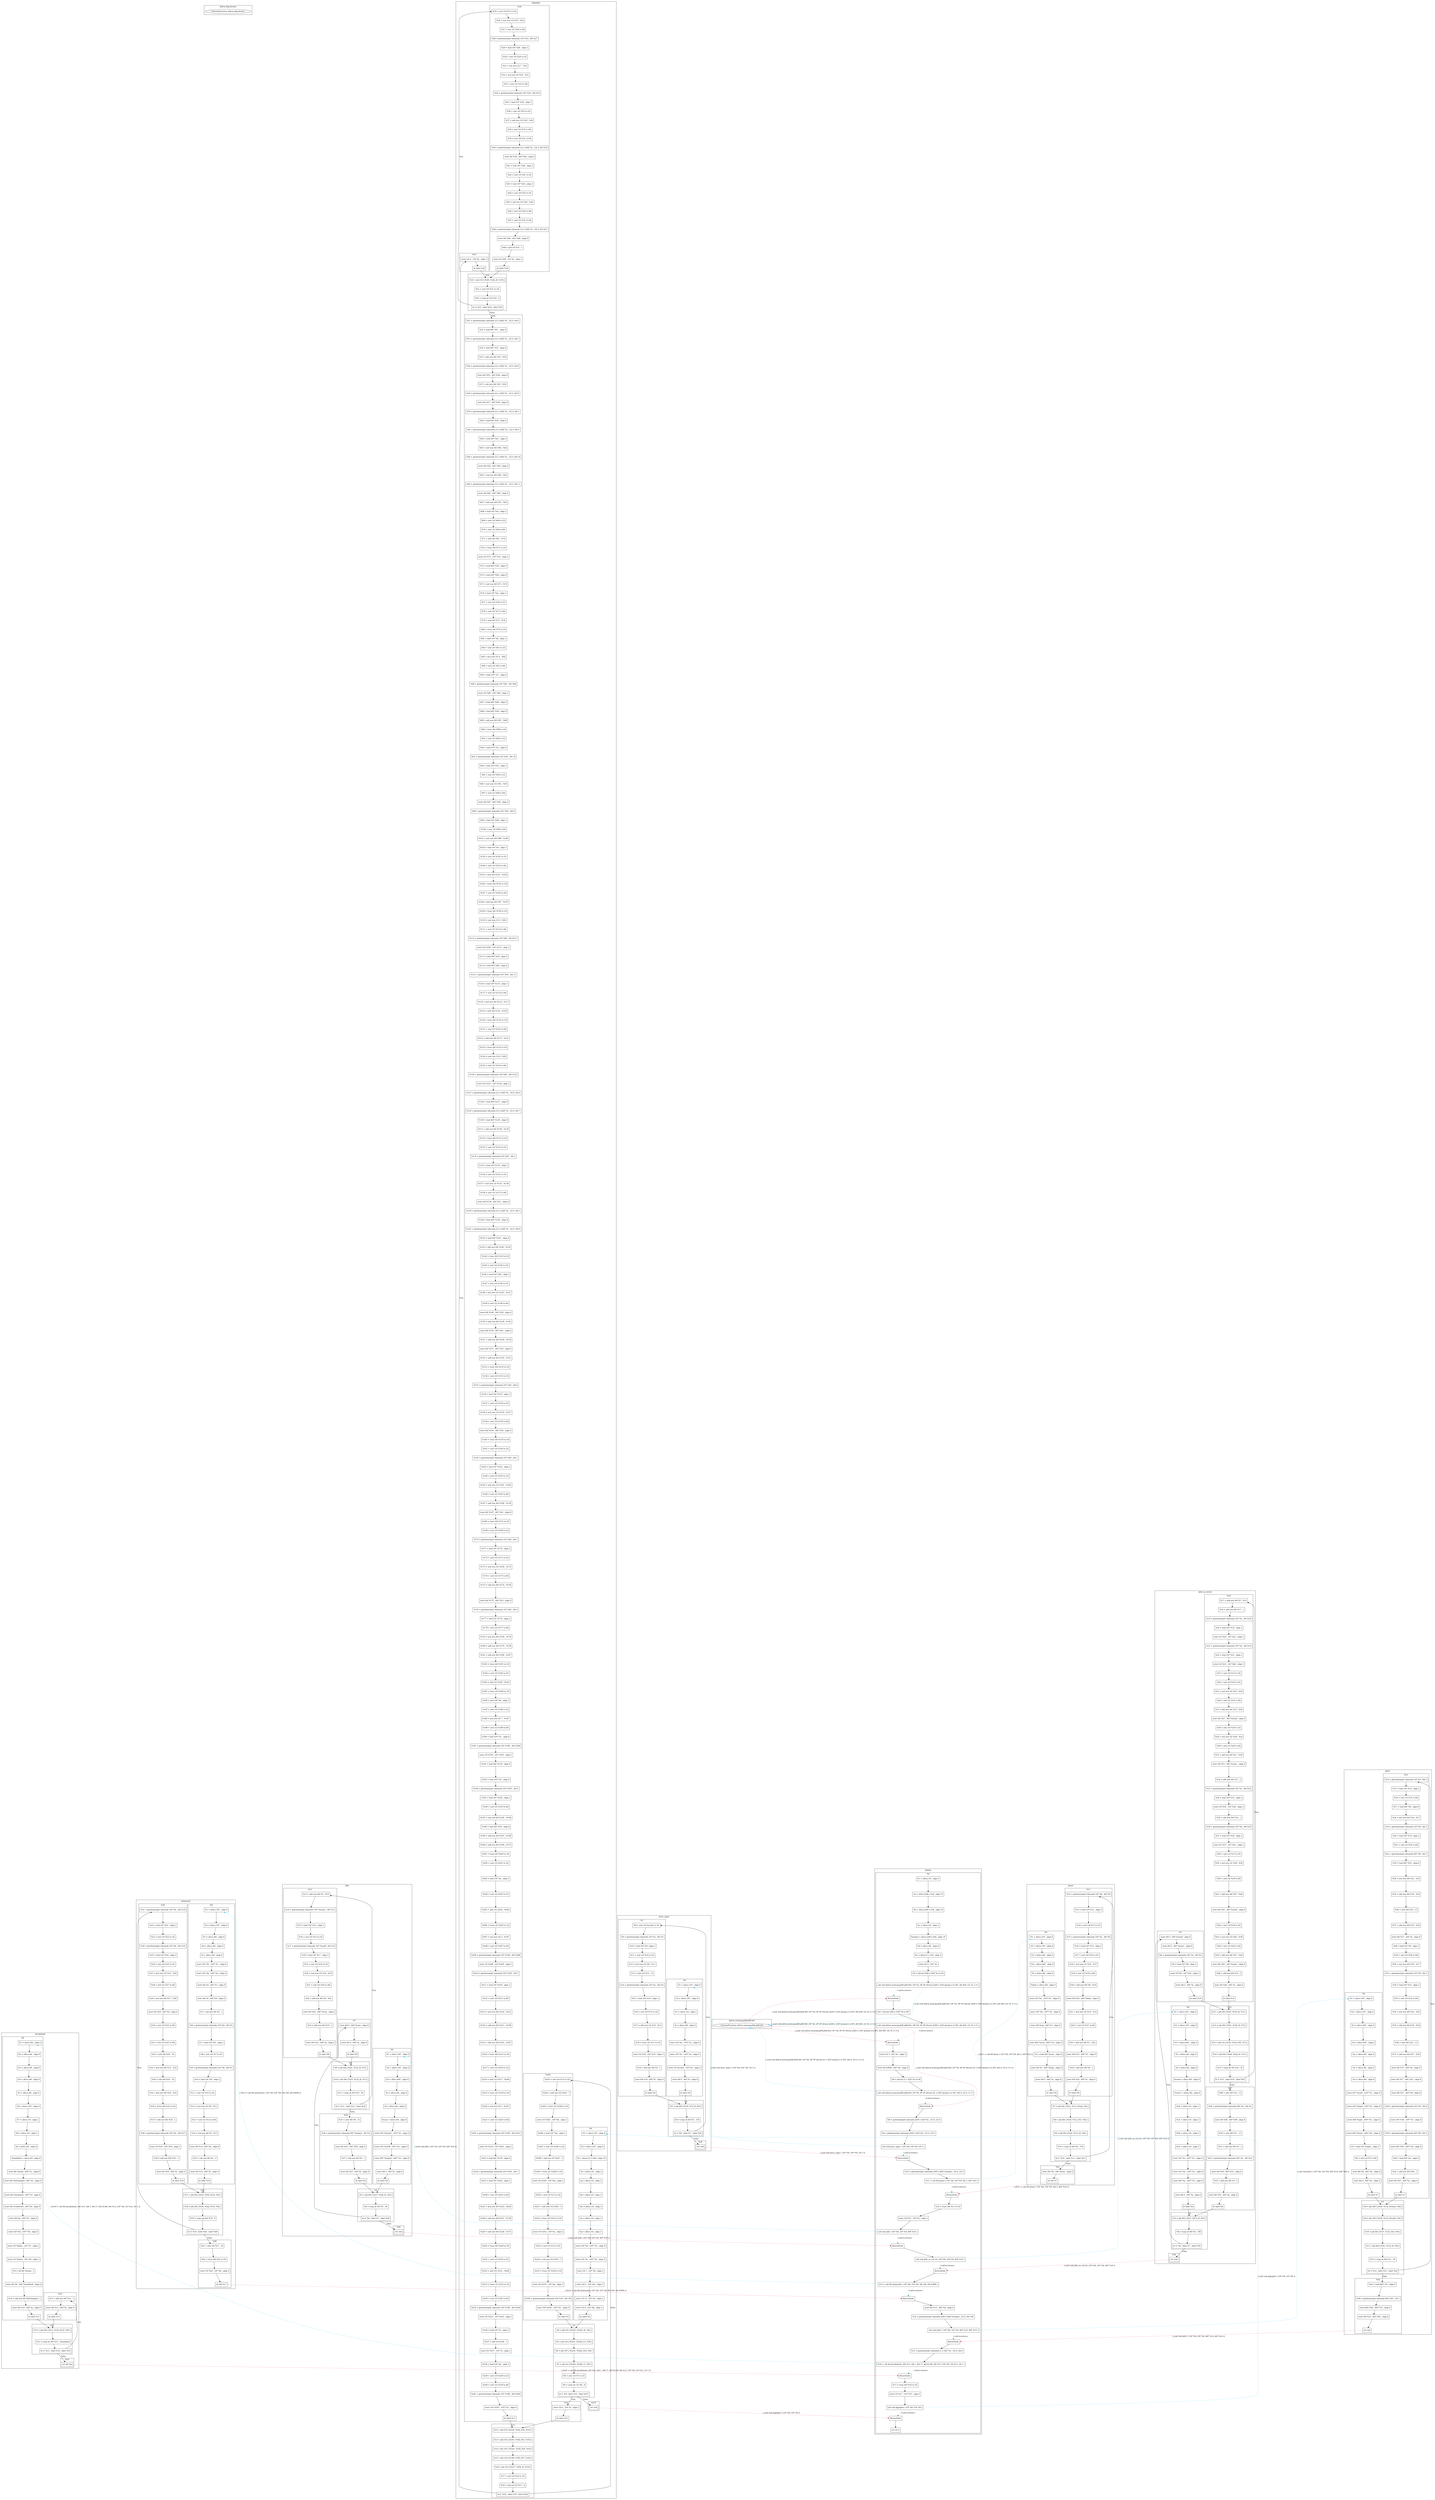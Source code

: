 digraph {
    subgraph cluster_830 {
        graph [label="@llvm.dbg.declare"];
        830 [label="ExternalFunction: @llvm.dbg.declare"];
    }
    subgraph cluster_831 {
        graph [label="@llvm.memcpy.p0i8.p0i8.i64"];
        831 [label="ExternalFunction: @llvm.memcpy.p0i8.p0i8.i64"];
    }
    subgraph cluster_23 {
        graph [label="@vec_mpy1"];
        subgraph cluster_27 {
            graph [label="%0"];
            29 [label="%1 = alloca i16* , align 8"
               ,shape=box];
            30 [label="%2 = alloca i16* , align 8"
               ,shape=box];
            31 [label="%3 = alloca i16 , align 2"
               ,shape=box];
            32 [label="%i = alloca i64 , align 8"
               ,shape=box];
            33 [label="store i16* %y , i16** %1 , align 8"
               ,shape=box];
            34 [label="store i16* %x , i16** %2 , align 8"
               ,shape=box];
            35 [label="store i16 %scaler , i16* %3 , align 2"
               ,shape=box];
            37 [label="store i64 0 , i64* %i , align 8"
               ,shape=box];
            38 [label="br label %4"
               ,shape=box];
        }
        subgraph cluster_39 {
            graph [label="%4"];
            40 [label="%5 = phi i64 [ [%19, %7], [0, %0] ]"
               ,shape=box];
            41 [label="%6 = icmp slt i64 %5 , 150"
               ,shape=box];
            43 [label="br i1 %6 , label %7 , label %20"
               ,shape=box];
        }
        subgraph cluster_44 {
            graph [label="%7"];
            45 [label="%8 = sext i16 %scaler to i32"
               ,shape=box];
            46 [label="%9 = getelementptr inbounds i16* %x , i64 %5"
               ,shape=box];
            47 [label="%10 = load i16* %9 , align 2"
               ,shape=box];
            48 [label="%11 = sext i16 %10 to i32"
               ,shape=box];
            49 [label="%12 = mul nsw i32 %8 , %11"
               ,shape=box];
            51 [label="%13 = ashr i32 %12 , 15"
               ,shape=box];
            52 [label="%14 = getelementptr inbounds i16* %y , i64 %5"
               ,shape=box];
            53 [label="%15 = load i16* %14 , align 2"
               ,shape=box];
            54 [label="%16 = sext i16 %15 to i32"
               ,shape=box];
            55 [label="%17 = add nsw i32 %16 , %13"
               ,shape=box];
            56 [label="%18 = trunc i32 %17 to i16"
               ,shape=box];
            57 [label="store i16 %18 , i16* %14 , align 2"
               ,shape=box];
            59 [label="%19 = add nsw i64 %5 , 1"
               ,shape=box];
            60 [label="store i64 %19 , i64* %i , align 8"
               ,shape=box];
            61 [label="br label %4"
               ,shape=box];
        }
        subgraph cluster_62 {
            graph [label="%20"];
            63 [label="ret void",shape=box];
        }
    }
    subgraph cluster_64 {
        graph [label="@mac"];
        subgraph cluster_69 {
            graph [label="%0"];
            70 [label="%1 = alloca i16* , align 8"
               ,shape=box];
            71 [label="%2 = alloca i16* , align 8"
               ,shape=box];
            72 [label="%3 = alloca i64 , align 8"
               ,shape=box];
            73 [label="%4 = alloca i64* , align 8"
               ,shape=box];
            74 [label="%i = alloca i64 , align 8"
               ,shape=box];
            75 [label="%dotp = alloca i64 , align 8"
               ,shape=box];
            76 [label="store i16* %a , i16** %1 , align 8"
               ,shape=box];
            77 [label="store i16* %b , i16** %2 , align 8"
               ,shape=box];
            78 [label="store i64 %sqr , i64* %3 , align 8"
               ,shape=box];
            79 [label="store i64* %sum , i64** %4 , align 8"
               ,shape=box];
            80 [label="%5 = load i64* %sum , align 8"
               ,shape=box];
            81 [label="store i64 %5 , i64* %dotp , align 8"
               ,shape=box];
            82 [label="store i64 0 , i64* %i , align 8"
               ,shape=box];
            83 [label="br label %6"
               ,shape=box];
        }
        subgraph cluster_84 {
            graph [label="%6"];
            85 [label="%7 = phi i64 [ [%23, %11], [%sqr, %0] ]"
               ,shape=box];
            86 [label="%8 = phi i64 [ [%20, %11], [%5, %0] ]"
               ,shape=box];
            87 [label="%9 = phi i64 [ [%24, %11], [0, %0] ]"
               ,shape=box];
            88 [label="%10 = icmp slt i64 %9 , 150"
               ,shape=box];
            89 [label="br i1 %10 , label %11 , label %25"
               ,shape=box];
        }
        subgraph cluster_90 {
            graph [label="%11"];
            91 [label="%12 = getelementptr inbounds i16* %b , i64 %9"
               ,shape=box];
            92 [label="%13 = load i16* %12 , align 2"
               ,shape=box];
            93 [label="%14 = sext i16 %13 to i32"
               ,shape=box];
            94 [label="%15 = getelementptr inbounds i16* %a , i64 %9"
               ,shape=box];
            95 [label="%16 = load i16* %15 , align 2"
               ,shape=box];
            96 [label="%17 = sext i16 %16 to i32"
               ,shape=box];
            97 [label="%18 = mul nsw i32 %14 , %17"
               ,shape=box];
            98 [label="%19 = sext i32 %18 to i64"
               ,shape=box];
            99 [label="%20 = add nsw i64 %8 , %19"
               ,shape=box];
            100 [label="store i64 %20 , i64* %dotp , align 8"
                ,shape=box];
            101 [label="%21 = mul nsw i32 %14 , %14"
                ,shape=box];
            102 [label="%22 = sext i32 %21 to i64"
                ,shape=box];
            103 [label="%23 = add nsw i64 %7 , %22"
                ,shape=box];
            104 [label="store i64 %23 , i64* %3 , align 8"
                ,shape=box];
            105 [label="%24 = add nsw i64 %9 , 1"
                ,shape=box];
            106 [label="store i64 %24 , i64* %i , align 8"
                ,shape=box];
            107 [label="br label %6"
                ,shape=box];
        }
        subgraph cluster_108 {
            graph [label="%25"];
            109 [label="store i64 %8 , i64* %sum , align 8"
                ,shape=box];
            110 [label="ret i64 %7"
                ,shape=box];
        }
    }
    subgraph cluster_111 {
        graph [label="@fir"];
        subgraph cluster_115 {
            graph [label="%0"];
            116 [label="%1 = alloca i16* , align 8"
                ,shape=box];
            117 [label="%2 = alloca i16* , align 8"
                ,shape=box];
            118 [label="%3 = alloca i64* , align 8"
                ,shape=box];
            119 [label="%i = alloca i64 , align 8"
                ,shape=box];
            120 [label="%j = alloca i64 , align 8"
                ,shape=box];
            121 [label="%sum = alloca i64 , align 8"
                ,shape=box];
            122 [label="store i16* %array1 , i16** %1 , align 8"
                ,shape=box];
            123 [label="store i16* %coeff , i16** %2 , align 8"
                ,shape=box];
            124 [label="store i64* %output , i64** %3 , align 8"
                ,shape=box];
            125 [label="store i64 0 , i64* %i , align 8"
                ,shape=box];
            126 [label="br label %4"
                ,shape=box];
        }
        subgraph cluster_127 {
            graph [label="%4"];
            128 [label="%5 = phi i64 [ [%27, %24], [0, %0] ]"
                ,shape=box];
            129 [label="%6 = icmp slt i64 %5 , 50"
                ,shape=box];
            131 [label="br i1 %6 , label %7 , label %28"
                ,shape=box];
        }
        subgraph cluster_132 {
            graph [label="%7"];
            133 [label="store i64 0 , i64* %sum , align 8"
                ,shape=box];
            134 [label="store i64 0 , i64* %j , align 8"
                ,shape=box];
            135 [label="br label %8"
                ,shape=box];
        }
        subgraph cluster_136 {
            graph [label="%8"];
            137 [label="%9 = phi i64 [ [%22, %12], [0, %7] ]"
                ,shape=box];
            138 [label="%10 = phi i64 [ [%23, %12], [0, %7] ]"
                ,shape=box];
            139 [label="%11 = icmp slt i64 %10 , 50"
                ,shape=box];
            140 [label="br i1 %11 , label %12 , label %24"
                ,shape=box];
        }
        subgraph cluster_141 {
            graph [label="%12"];
            142 [label="%13 = add nsw i64 %5 , %10"
                ,shape=box];
            143 [label="%14 = getelementptr inbounds i16* %array1 , i64 %13"
                ,shape=box];
            144 [label="%15 = load i16* %14 , align 2"
                ,shape=box];
            145 [label="%16 = sext i16 %15 to i32"
                ,shape=box];
            146 [label="%17 = getelementptr inbounds i16* %coeff , i64 %10"
                ,shape=box];
            147 [label="%18 = load i16* %17 , align 2"
                ,shape=box];
            148 [label="%19 = sext i16 %18 to i32"
                ,shape=box];
            149 [label="%20 = mul nsw i32 %16 , %19"
                ,shape=box];
            150 [label="%21 = sext i32 %20 to i64"
                ,shape=box];
            151 [label="%22 = add nsw i64 %9 , %21"
                ,shape=box];
            152 [label="store i64 %22 , i64* %sum , align 8"
                ,shape=box];
            153 [label="%23 = add nsw i64 %10 , 1"
                ,shape=box];
            154 [label="store i64 %23 , i64* %j , align 8"
                ,shape=box];
            155 [label="br label %8"
                ,shape=box];
        }
        subgraph cluster_156 {
            graph [label="%24"];
            158 [label="%25 = ashr i64 %9 , 15"
                ,shape=box];
            159 [label="%26 = getelementptr inbounds i64* %output , i64 %5"
                ,shape=box];
            160 [label="store i64 %25 , i64* %26 , align 8"
                ,shape=box];
            161 [label="%27 = add nsw i64 %5 , 1"
                ,shape=box];
            162 [label="store i64 %27 , i64* %i , align 8"
                ,shape=box];
            163 [label="br label %4"
                ,shape=box];
        }
        subgraph cluster_164 {
            graph [label="%28"];
            165 [label="ret void"
                ,shape=box];
        }
    }
    subgraph cluster_166 {
        graph [label="@fir_no_red_ld"];
        subgraph cluster_170 {
            graph [label="%0"];
            171 [label="%1 = alloca i16* , align 8"
                ,shape=box];
            172 [label="%2 = alloca i16* , align 8"
                ,shape=box];
            173 [label="%3 = alloca i64* , align 8"
                ,shape=box];
            174 [label="%i = alloca i64 , align 8"
                ,shape=box];
            175 [label="%j = alloca i64 , align 8"
                ,shape=box];
            176 [label="%sum0 = alloca i64 , align 8"
                ,shape=box];
            177 [label="%sum1 = alloca i64 , align 8"
                ,shape=box];
            178 [label="%x0 = alloca i16 , align 2"
                ,shape=box];
            179 [label="%x1 = alloca i16 , align 2"
                ,shape=box];
            180 [label="%h0 = alloca i16 , align 2"
                ,shape=box];
            181 [label="%h1 = alloca i16 , align 2"
                ,shape=box];
            182 [label="store i16* %x , i16** %1 , align 8"
                ,shape=box];
            183 [label="store i16* %h , i16** %2 , align 8"
                ,shape=box];
            184 [label="store i64* %y , i64** %3 , align 8"
                ,shape=box];
            185 [label="store i64 0 , i64* %j , align 8"
                ,shape=box];
            186 [label="br label %4"
                ,shape=box];
        }
        subgraph cluster_187 {
            graph [label="%4"];
            188 [label="%5 = phi i64 [ [%53, %47], [0, %0] ]"
                ,shape=box];
            189 [label="%6 = icmp slt i64 %5 , 100"
                ,shape=box];
            191 [label="br i1 %6 , label %7 , label %54"
                ,shape=box];
        }
        subgraph cluster_192 {
            graph [label="%7"];
            193 [label="store i64 0 , i64* %sum0 , align 8"
                ,shape=box];
            194 [label="store i64 0 , i64* %sum1 , align 8"
                ,shape=box];
            195 [label="%8 = getelementptr inbounds i16* %x , i64 %5"
                ,shape=box];
            196 [label="%9 = load i16* %8 , align 2"
                ,shape=box];
            197 [label="store i16 %9 , i16* %x0 , align 2"
                ,shape=box];
            198 [label="store i64 0 , i64* %i , align 8"
                ,shape=box];
            199 [label="br label %10"
                ,shape=box];
        }
        subgraph cluster_200 {
            graph [label="%10"];
            201 [label="%11 = phi i64 [ [%45, %16], [0, %7] ]"
                ,shape=box];
            202 [label="%12 = phi i64 [ [%41, %16], [0, %7] ]"
                ,shape=box];
            203 [label="%13 = phi i16 [ [%34, %16], [%9, %7] ]"
                ,shape=box];
            204 [label="%14 = phi i64 [ [%46, %16], [0, %7] ]"
                ,shape=box];
            205 [label="%15 = icmp slt i64 %14 , 32"
                ,shape=box];
            207 [label="br i1 %15 , label %16 , label %47"
                ,shape=box];
        }
        subgraph cluster_208 {
            graph [label="%16"];
            209 [label="%17 = add nsw i64 %5 , %14"
                ,shape=box];
            210 [label="%18 = add nsw i64 %17 , 1"
                ,shape=box];
            211 [label="%19 = getelementptr inbounds i16* %x , i64 %18"
                ,shape=box];
            212 [label="%20 = load i16* %19 , align 2"
                ,shape=box];
            213 [label="store i16 %20 , i16* %x1 , align 2"
                ,shape=box];
            214 [label="%21 = getelementptr inbounds i16* %h , i64 %14"
                ,shape=box];
            215 [label="%22 = load i16* %21 , align 2"
                ,shape=box];
            216 [label="store i16 %22 , i16* %h0 , align 2"
                ,shape=box];
            217 [label="%23 = sext i16 %13 to i32"
                ,shape=box];
            218 [label="%24 = sext i16 %22 to i32"
                ,shape=box];
            219 [label="%25 = mul nsw i32 %23 , %24"
                ,shape=box];
            220 [label="%26 = sext i32 %25 to i64"
                ,shape=box];
            221 [label="%27 = add nsw i64 %12 , %26"
                ,shape=box];
            222 [label="store i64 %27 , i64* %sum0 , align 8"
                ,shape=box];
            223 [label="%28 = sext i16 %20 to i32"
                ,shape=box];
            224 [label="%29 = mul nsw i32 %28 , %24"
                ,shape=box];
            225 [label="%30 = sext i32 %29 to i64"
                ,shape=box];
            226 [label="%31 = add nsw i64 %11 , %30"
                ,shape=box];
            227 [label="store i64 %31 , i64* %sum1 , align 8"
                ,shape=box];
            229 [label="%32 = add nsw i64 %17 , 2"
                ,shape=box];
            230 [label="%33 = getelementptr inbounds i16* %x , i64 %32"
                ,shape=box];
            231 [label="%34 = load i16* %33 , align 2"
                ,shape=box];
            232 [label="store i16 %34 , i16* %x0 , align 2"
                ,shape=box];
            233 [label="%35 = add nsw i64 %14 , 1"
                ,shape=box];
            234 [label="%36 = getelementptr inbounds i16* %h , i64 %35"
                ,shape=box];
            235 [label="%37 = load i16* %36 , align 2"
                ,shape=box];
            236 [label="store i16 %37 , i16* %h1 , align 2"
                ,shape=box];
            237 [label="%38 = sext i16 %37 to i32"
                ,shape=box];
            238 [label="%39 = mul nsw i32 %28 , %38"
                ,shape=box];
            239 [label="%40 = sext i32 %39 to i64"
                ,shape=box];
            240 [label="%41 = add nsw i64 %27 , %40"
                ,shape=box];
            241 [label="store i64 %41 , i64* %sum0 , align 8"
                ,shape=box];
            242 [label="%42 = sext i16 %34 to i32"
                ,shape=box];
            243 [label="%43 = mul nsw i32 %42 , %38"
                ,shape=box];
            244 [label="%44 = sext i32 %43 to i64"
                ,shape=box];
            245 [label="%45 = add nsw i64 %31 , %44"
                ,shape=box];
            246 [label="store i64 %45 , i64* %sum1 , align 8"
                ,shape=box];
            247 [label="%46 = add nsw i64 %14 , 2"
                ,shape=box];
            248 [label="store i64 %46 , i64* %i , align 8"
                ,shape=box];
            249 [label="br label %10"
                ,shape=box];
        }
        subgraph cluster_250 {
            graph [label="%47"];
            251 [label="%48 = ashr i64 %12 , 15"
                ,shape=box];
            252 [label="%49 = getelementptr inbounds i64* %y , i64 %5"
                ,shape=box];
            253 [label="store i64 %48 , i64* %49 , align 8"
                ,shape=box];
            254 [label="%50 = ashr i64 %11 , 15"
                ,shape=box];
            255 [label="%51 = add nsw i64 %5 , 1"
                ,shape=box];
            256 [label="%52 = getelementptr inbounds i64* %y , i64 %51"
                ,shape=box];
            257 [label="store i64 %50 , i64* %52 , align 8"
                ,shape=box];
            258 [label="%53 = add nsw i64 %5 , 2"
                ,shape=box];
            259 [label="store i64 %53 , i64* %j , align 8"
                ,shape=box];
            260 [label="br label %4"
                ,shape=box];
        }
        subgraph cluster_261 {
            graph [label="%54"];
            262 [label="ret void"
                ,shape=box];
        }
    }
    subgraph cluster_263 {
        graph [label="@latsynth"];
        subgraph cluster_268 {
            graph [label="%0"];
            269 [label="%1 = alloca i16* , align 8"
                ,shape=box];
            270 [label="%2 = alloca i16* , align 8"
                ,shape=box];
            271 [label="%3 = alloca i64 , align 8"
                ,shape=box];
            272 [label="%4 = alloca i64 , align 8"
                ,shape=box];
            273 [label="%i = alloca i64 , align 8"
                ,shape=box];
            274 [label="store i16* %b , i16** %1 , align 8"
                ,shape=box];
            275 [label="store i16* %k , i16** %2 , align 8"
                ,shape=box];
            276 [label="store i64 %n , i64* %3 , align 8"
                ,shape=box];
            277 [label="store i64 %f , i64* %4 , align 8"
                ,shape=box];
            278 [label="%5 = sub nsw i64 %n , 1"
                ,shape=box];
            279 [label="%6 = getelementptr inbounds i16* %b , i64 %5"
                ,shape=box];
            280 [label="%7 = load i16* %6 , align 2"
                ,shape=box];
            281 [label="%8 = sext i16 %7 to i32"
                ,shape=box];
            282 [label="%9 = getelementptr inbounds i16* %k , i64 %5"
                ,shape=box];
            283 [label="%10 = load i16* %9 , align 2"
                ,shape=box];
            284 [label="%11 = sext i16 %10 to i32"
                ,shape=box];
            285 [label="%12 = mul nsw i32 %8 , %11"
                ,shape=box];
            286 [label="%13 = sext i32 %12 to i64"
                ,shape=box];
            287 [label="%14 = sub nsw i64 %f , %13"
                ,shape=box];
            288 [label="store i64 %14 , i64* %4 , align 8"
                ,shape=box];
            289 [label="%15 = sub nsw i64 %n , 2"
                ,shape=box];
            290 [label="store i64 %15 , i64* %i , align 8"
                ,shape=box];
            291 [label="br label %16"
                ,shape=box];
        }
        subgraph cluster_292 {
            graph [label="%16"];
            293 [label="%17 = phi i64 [ [%29, %20], [%14, %0] ]"
                ,shape=box];
            294 [label="%18 = phi i64 [ [%39, %20], [%15, %0] ]"
                ,shape=box];
            295 [label="%19 = icmp sge i64 %18 , 0"
                ,shape=box];
            296 [label="br i1 %19 , label %20 , label %40"
                ,shape=box];
        }
        subgraph cluster_297 {
            graph [label="%20"];
            298 [label="%21 = getelementptr inbounds i16* %b , i64 %18"
                ,shape=box];
            299 [label="%22 = load i16* %21 , align 2"
                ,shape=box];
            300 [label="%23 = sext i16 %22 to i32"
                ,shape=box];
            301 [label="%24 = getelementptr inbounds i16* %k , i64 %18"
                ,shape=box];
            302 [label="%25 = load i16* %24 , align 2"
                ,shape=box];
            303 [label="%26 = sext i16 %25 to i32"
                ,shape=box];
            304 [label="%27 = mul nsw i32 %23 , %26"
                ,shape=box];
            305 [label="%28 = sext i32 %27 to i64"
                ,shape=box];
            306 [label="%29 = sub nsw i64 %17 , %28"
                ,shape=box];
            307 [label="store i64 %29 , i64* %4 , align 8"
                ,shape=box];
            308 [label="%30 = sext i16 %22 to i64"
                ,shape=box];
            309 [label="%31 = sext i16 %25 to i64"
                ,shape=box];
            311 [label="%32 = ashr i64 %29 , 16"
                ,shape=box];
            312 [label="%33 = mul nsw i64 %31 , %32"
                ,shape=box];
            313 [label="%34 = ashr i64 %33 , 16"
                ,shape=box];
            314 [label="%35 = add nsw i64 %30 , %34"
                ,shape=box];
            315 [label="%36 = trunc i64 %35 to i16"
                ,shape=box];
            316 [label="%37 = add nsw i64 %18 , 1"
                ,shape=box];
            317 [label="%38 = getelementptr inbounds i16* %b , i64 %37"
                ,shape=box];
            318 [label="store i16 %36 , i16* %38 , align 2"
                ,shape=box];
            320 [label="%39 = add nsw i64 %18 , -1"
                ,shape=box];
            321 [label="store i64 %39 , i64* %i , align 8"
                ,shape=box];
            322 [label="br label %16"
                ,shape=box];
        }
        subgraph cluster_323 {
            graph [label="%40"];
            324 [label="%41 = ashr i64 %17 , 16"
                ,shape=box];
            325 [label="%42 = trunc i64 %41 to i16"
                ,shape=box];
            326 [label="store i16 %42 , i16* %b , align 2"
                ,shape=box];
            327 [label="ret i64 %17"
                ,shape=box];
        }
    }
    subgraph cluster_328 {
        graph [label="@iir1"];
        subgraph cluster_333 {
            graph [label="%0"];
            334 [label="%1 = alloca i16* , align 8"
                ,shape=box];
            335 [label="%2 = alloca i16* , align 8"
                ,shape=box];
            336 [label="%3 = alloca i64* , align 8"
                ,shape=box];
            337 [label="%4 = alloca i64* , align 8"
                ,shape=box];
            338 [label="%x = alloca i64 , align 8"
                ,shape=box];
            339 [label="%t = alloca i64 , align 8"
                ,shape=box];
            340 [label="%n = alloca i64 , align 8"
                ,shape=box];
            341 [label="store i16* %coefs , i16** %1 , align 8"
                ,shape=box];
            342 [label="store i16* %input , i16** %2 , align 8"
                ,shape=box];
            343 [label="store i64* %optr , i64** %3 , align 8"
                ,shape=box];
            344 [label="store i64* %state , i64** %4 , align 8"
                ,shape=box];
            345 [label="%5 = load i16* %input , align 2"
                ,shape=box];
            346 [label="%6 = sext i16 %5 to i64"
                ,shape=box];
            347 [label="store i64 %6 , i64* %x , align 8"
                ,shape=box];
            348 [label="store i64 0 , i64* %n , align 8"
                ,shape=box];
            349 [label="br label %7"
                ,shape=box];
        }
        subgraph cluster_350 {
            graph [label="%7"];
            351 [label="%8 = phi i64* [ [%39, %13], [%state, %0] ]"
                ,shape=box];
            352 [label="%9 = phi i16* [ [%38, %13], [%coefs, %0] ]"
                ,shape=box];
            353 [label="%10 = phi i64 [ [%37, %13], [%6, %0] ]"
                ,shape=box];
            354 [label="%11 = phi i64 [ [%41, %13], [0, %0] ]"
                ,shape=box];
            355 [label="%12 = icmp slt i64 %11 , 50"
                ,shape=box];
            356 [label="br i1 %12 , label %13 , label %42"
                ,shape=box];
        }
        subgraph cluster_357 {
            graph [label="%13"];
            358 [label="%14 = getelementptr inbounds i16* %9 , i64 2"
                ,shape=box];
            359 [label="%15 = load i16* %14 , align 2"
                ,shape=box];
            360 [label="%16 = sext i16 %15 to i64"
                ,shape=box];
            361 [label="%17 = load i64* %8 , align 8"
                ,shape=box];
            362 [label="%18 = mul nsw i64 %16 , %17"
                ,shape=box];
            363 [label="%19 = getelementptr inbounds i16* %9 , i64 3"
                ,shape=box];
            365 [label="%20 = load i16* %19 , align 2"
                ,shape=box];
            366 [label="%21 = sext i16 %20 to i64"
                ,shape=box];
            367 [label="%22 = getelementptr inbounds i64* %8 , i64 1"
                ,shape=box];
            368 [label="%23 = load i64* %22 , align 8"
                ,shape=box];
            369 [label="%24 = mul nsw i64 %21 , %23"
                ,shape=box];
            370 [label="%25 = add nsw i64 %18 , %24"
                ,shape=box];
            371 [label="%26 = ashr i64 %25 , 15"
                ,shape=box];
            372 [label="%27 = add nsw i64 %10 , %26"
                ,shape=box];
            373 [label="store i64 %27 , i64* %t , align 8"
                ,shape=box];
            374 [label="%28 = load i16* %9 , align 2"
                ,shape=box];
            375 [label="%29 = sext i16 %28 to i64"
                ,shape=box];
            376 [label="%30 = mul nsw i64 %29 , %17"
                ,shape=box];
            377 [label="%31 = getelementptr inbounds i16* %9 , i64 1"
                ,shape=box];
            378 [label="%32 = load i16* %31 , align 2"
                ,shape=box];
            379 [label="%33 = sext i16 %32 to i64"
                ,shape=box];
            380 [label="%34 = mul nsw i64 %33 , %23"
                ,shape=box];
            381 [label="%35 = add nsw i64 %30 , %34"
                ,shape=box];
            382 [label="%36 = ashr i64 %35 , 15"
                ,shape=box];
            383 [label="%37 = add nsw i64 %27 , %36"
                ,shape=box];
            384 [label="store i64 %37 , i64* %x , align 8"
                ,shape=box];
            385 [label="store i64 %17 , i64* %22 , align 8"
                ,shape=box];
            386 [label="store i64 %27 , i64* %8 , align 8"
                ,shape=box];
            387 [label="%38 = getelementptr inbounds i16* %9 , i64 4"
                ,shape=box];
            389 [label="store i16* %38 , i16** %1 , align 8"
                ,shape=box];
            390 [label="%39 = getelementptr inbounds i64* %8 , i64 2"
                ,shape=box];
            391 [label="store i64* %39 , i64** %4 , align 8"
                ,shape=box];
            392 [label="%40 = load i64* %n , align 8"
                ,shape=box];
            393 [label="%41 = add nsw i64 %40 , 1"
                ,shape=box];
            394 [label="store i64 %41 , i64* %n , align 8"
                ,shape=box];
            395 [label="br label %7"
                ,shape=box];
        }
        subgraph cluster_396 {
            graph [label="%42"];
            397 [label="%43 = load i64** %3 , align 8"
                ,shape=box];
            398 [label="%44 = getelementptr inbounds i64* %43 , i32 1"
                ,shape=box];
            399 [label="store i64* %44 , i64** %3 , align 8"
                ,shape=box];
            400 [label="store i64 %10 , i64* %43 , align 8"
                ,shape=box];
            401 [label="ret void"
                ,shape=box];
        }
    }
    subgraph cluster_402 {
        graph [label="@codebook"];
        subgraph cluster_411 {
            graph [label="%0"];
            412 [label="%1 = alloca i64 , align 8"
                ,shape=box];
            413 [label="%2 = alloca i64 , align 8"
                ,shape=box];
            414 [label="%3 = alloca i64 , align 8"
                ,shape=box];
            415 [label="%4 = alloca i64 , align 8"
                ,shape=box];
            416 [label="%5 = alloca i64 , align 8"
                ,shape=box];
            417 [label="%6 = alloca i16* , align 8"
                ,shape=box];
            418 [label="%7 = alloca i16 , align 2"
                ,shape=box];
            419 [label="%8 = alloca i16 , align 2"
                ,shape=box];
            420 [label="%j = alloca i64 , align 8"
                ,shape=box];
            421 [label="%tmpMask = alloca i64 , align 8"
                ,shape=box];
            422 [label="store i64 %mask , i64* %1 , align 8"
                ,shape=box];
            423 [label="store i64 %bitchanged , i64* %2 , align 8"
                ,shape=box];
            424 [label="store i64 %numbasis , i64* %3 , align 8"
                ,shape=box];
            425 [label="store i64 %codeword , i64* %4 , align 8"
                ,shape=box];
            426 [label="store i64 %g , i64* %5 , align 8"
                ,shape=box];
            427 [label="store i16* %d , i16** %6 , align 8"
                ,shape=box];
            428 [label="store i16 %ddim , i16* %7 , align 2"
                ,shape=box];
            429 [label="store i16 %theta , i16* %8 , align 2"
                ,shape=box];
            430 [label="%9 = shl i64 %mask , 1"
                ,shape=box];
            431 [label="store i64 %9 , i64* %tmpMask , align 8"
                ,shape=box];
            432 [label="%10 = add nsw i64 %bitchanged , 1"
                ,shape=box];
            433 [label="store i64 %10 , i64* %j , align 8"
                ,shape=box];
            434 [label="br label %11"
                ,shape=box];
        }
        subgraph cluster_435 {
            graph [label="%11"];
            436 [label="%12 = phi i64 [ [%15, %14], [%10, %0] ]"
                ,shape=box];
            437 [label="%13 = icmp sle i64 %12 , %numbasis"
                ,shape=box];
            438 [label="br i1 %13 , label %14 , label %16"
                ,shape=box];
        }
        subgraph cluster_439 {
            graph [label="%14"];
            440 [label="%15 = add nsw i64 %12 , 1"
                ,shape=box];
            441 [label="store i64 %15 , i64* %j , align 8"
                ,shape=box];
            442 [label="br label %11"
                ,shape=box];
        }
        subgraph cluster_443 {
            graph [label="%16"];
            444 [label="ret i64 %g"
                ,shape=box];
        }
    }
    subgraph cluster_445 {
        graph [label="@jpegdct"];
        subgraph cluster_448 {
            graph [label="%0"];
            449 [label="%1 = alloca i16* , align 8"
                ,shape=box];
            450 [label="%2 = alloca i16* , align 8"
                ,shape=box];
            451 [label="%t = alloca [12 x i64] , align 16"
                ,shape=box];
            452 [label="%i = alloca i16 , align 2"
                ,shape=box];
            453 [label="%j = alloca i16 , align 2"
                ,shape=box];
            454 [label="%k = alloca i16 , align 2"
                ,shape=box];
            455 [label="%m = alloca i16 , align 2"
                ,shape=box];
            456 [label="%n = alloca i16 , align 2"
                ,shape=box];
            457 [label="%p = alloca i16 , align 2"
                ,shape=box];
            458 [label="store i16* %d , i16** %1 , align 8"
                ,shape=box];
            459 [label="store i16* %r , i16** %2 , align 8"
                ,shape=box];
            461 [label="store i16 1 , i16* %k , align 2"
                ,shape=box];
            462 [label="store i16 0 , i16* %m , align 2"
                ,shape=box];
            464 [label="store i16 13 , i16* %n , align 2"
                ,shape=box];
            466 [label="store i16 8 , i16* %p , align 2"
                ,shape=box];
            467 [label="br label %3"
                ,shape=box];
        }
        subgraph cluster_468 {
            graph [label="%3"];
            469 [label="%4 = phi i16 [ [%255, %242], [8, %0] ]"
                ,shape=box];
            470 [label="%5 = phi i16 [ [%252, %242], [13, %0] ]"
                ,shape=box];
            471 [label="%6 = phi i16* [ [%256, %242], [%d, %0] ]"
                ,shape=box];
            472 [label="%7 = phi i16 [ [%245, %242], [1, %0] ]"
                ,shape=box];
            473 [label="%8 = sext i16 %7 to i32"
                ,shape=box];
            474 [label="%9 = icmp sle i32 %8 , 8"
                ,shape=box];
            476 [label="br i1 %9 , label %10 , label %257"
                ,shape=box];
        }
        subgraph cluster_477 {
            graph [label="%10"];
            478 [label="store i16 0 , i16* %i , align 2"
                ,shape=box];
            479 [label="br label %11"
                ,shape=box];
        }
        subgraph cluster_480 {
            graph [label="%11"];
            481 [label="%12 = phi i16 [ [%238, %50], [%4, %10] ]"
                ,shape=box];
            482 [label="%13 = phi i16 [ [%203, %50], [%5, %10] ]"
                ,shape=box];
            483 [label="%14 = phi i16* [ [%241, %50], [%6, %10] ]"
                ,shape=box];
            484 [label="%15 = phi i16 [ [%186, %50], [%7, %10] ]"
                ,shape=box];
            485 [label="%16 = phi i16 [ [%237, %50], [0, %10] ]"
                ,shape=box];
            486 [label="%17 = sext i16 %16 to i32"
                ,shape=box];
            487 [label="%18 = icmp slt i32 %17 , 8"
                ,shape=box];
            488 [label="br i1 %18 , label %19 , label %242"
                ,shape=box];
        }
        subgraph cluster_489 {
            graph [label="%19"];
            490 [label="store i16 0 , i16* %j , align 2"
                ,shape=box];
            491 [label="br label %20"
                ,shape=box];
        }
        subgraph cluster_492 {
            graph [label="%20"];
            493 [label="%21 = phi i16 [ [%49, %24], [0, %19] ]"
                ,shape=box];
            494 [label="%22 = sext i16 %21 to i32"
                ,shape=box];
            495 [label="%23 = icmp slt i32 %22 , 4"
                ,shape=box];
            497 [label="br i1 %23 , label %24 , label %50"
                ,shape=box];
        }
        subgraph cluster_498 {
            graph [label="%24"];
            499 [label="%25 = sext i16 %15 to i32"
                ,shape=box];
            500 [label="%26 = mul nsw i32 %25 , %22"
                ,shape=box];
            501 [label="%27 = sext i32 %26 to i64"
                ,shape=box];
            502 [label="%28 = getelementptr inbounds i16* %14 , i64 %27"
                ,shape=box];
            503 [label="%29 = load i16* %28 , align 2"
                ,shape=box];
            504 [label="%30 = sext i16 %29 to i32"
                ,shape=box];
            506 [label="%31 = sub nsw i32 7 , %22"
                ,shape=box];
            507 [label="%32 = mul nsw i32 %25 , %31"
                ,shape=box];
            508 [label="%33 = sext i32 %32 to i64"
                ,shape=box];
            509 [label="%34 = getelementptr inbounds i16* %14 , i64 %33"
                ,shape=box];
            510 [label="%35 = load i16* %34 , align 2"
                ,shape=box];
            511 [label="%36 = sext i16 %35 to i32"
                ,shape=box];
            512 [label="%37 = add nsw i32 %30 , %36"
                ,shape=box];
            513 [label="%38 = sext i32 %37 to i64"
                ,shape=box];
            514 [label="%39 = sext i16 %21 to i64"
                ,shape=box];
            515 [label="%40 = getelementptr inbounds [12 x i64]* %t , i32 0, i64 %39"
                ,shape=box];
            517 [label="store i64 %38 , i64* %40 , align 8"
                ,shape=box];
            518 [label="%41 = load i16* %28 , align 2"
                ,shape=box];
            519 [label="%42 = sext i16 %41 to i32"
                ,shape=box];
            520 [label="%43 = load i16* %34 , align 2"
                ,shape=box];
            521 [label="%44 = sext i16 %43 to i32"
                ,shape=box];
            522 [label="%45 = sub nsw i32 %42 , %44"
                ,shape=box];
            523 [label="%46 = sext i32 %45 to i64"
                ,shape=box];
            524 [label="%47 = sext i32 %31 to i64"
                ,shape=box];
            525 [label="%48 = getelementptr inbounds [12 x i64]* %t , i32 0, i64 %47"
                ,shape=box];
            526 [label="store i64 %46 , i64* %48 , align 8"
                ,shape=box];
            527 [label="%49 = add i16 %21 , 1"
                ,shape=box];
            528 [label="store i16 %49 , i16* %j , align 2"
                ,shape=box];
            529 [label="br label %20"
                ,shape=box];
        }
        subgraph cluster_530 {
            graph [label="%50"];
            531 [label="%51 = getelementptr inbounds [12 x i64]* %t , i32 0, i64 0"
                ,shape=box];
            532 [label="%52 = load i64* %51 , align 8"
                ,shape=box];
            533 [label="%53 = getelementptr inbounds [12 x i64]* %t , i32 0, i64 3"
                ,shape=box];
            534 [label="%54 = load i64* %53 , align 8"
                ,shape=box];
            535 [label="%55 = add nsw i64 %52 , %54"
                ,shape=box];
            536 [label="%56 = getelementptr inbounds [12 x i64]* %t , i32 0, i64 8"
                ,shape=box];
            538 [label="store i64 %55 , i64* %56 , align 8"
                ,shape=box];
            539 [label="%57 = sub nsw i64 %52 , %54"
                ,shape=box];
            540 [label="%58 = getelementptr inbounds [12 x i64]* %t , i32 0, i64 9"
                ,shape=box];
            542 [label="store i64 %57 , i64* %58 , align 8"
                ,shape=box];
            543 [label="%59 = getelementptr inbounds [12 x i64]* %t , i32 0, i64 1"
                ,shape=box];
            544 [label="%60 = load i64* %59 , align 8"
                ,shape=box];
            545 [label="%61 = getelementptr inbounds [12 x i64]* %t , i32 0, i64 2"
                ,shape=box];
            546 [label="%62 = load i64* %61 , align 8"
                ,shape=box];
            547 [label="%63 = add nsw i64 %60 , %62"
                ,shape=box];
            548 [label="%64 = getelementptr inbounds [12 x i64]* %t , i32 0, i64 10"
                ,shape=box];
            550 [label="store i64 %63 , i64* %64 , align 8"
                ,shape=box];
            551 [label="%65 = sub nsw i64 %60 , %62"
                ,shape=box];
            552 [label="%66 = getelementptr inbounds [12 x i64]* %t , i32 0, i64 11"
                ,shape=box];
            554 [label="store i64 %65 , i64* %66 , align 8"
                ,shape=box];
            555 [label="%67 = add nsw i64 %55 , %63"
                ,shape=box];
            556 [label="%68 = load i16* %m , align 2"
                ,shape=box];
            557 [label="%69 = sext i16 %68 to i32"
                ,shape=box];
            558 [label="%70 = zext i32 %69 to i64"
                ,shape=box];
            559 [label="%71 = ashr i64 %67 , %70"
                ,shape=box];
            560 [label="%72 = trunc i64 %71 to i16"
                ,shape=box];
            561 [label="store i16 %72 , i16* %14 , align 2"
                ,shape=box];
            562 [label="%73 = load i64* %56 , align 8"
                ,shape=box];
            563 [label="%74 = load i64* %64 , align 8"
                ,shape=box];
            564 [label="%75 = sub nsw i64 %73 , %74"
                ,shape=box];
            565 [label="%76 = load i16* %m , align 2"
                ,shape=box];
            566 [label="%77 = sext i16 %76 to i32"
                ,shape=box];
            567 [label="%78 = zext i32 %77 to i64"
                ,shape=box];
            568 [label="%79 = ashr i64 %75 , %78"
                ,shape=box];
            569 [label="%80 = trunc i64 %79 to i16"
                ,shape=box];
            570 [label="%81 = load i16* %k , align 2"
                ,shape=box];
            571 [label="%82 = sext i16 %81 to i32"
                ,shape=box];
            572 [label="%83 = mul nsw i32 4 , %82"
                ,shape=box];
            573 [label="%84 = sext i32 %83 to i64"
                ,shape=box];
            574 [label="%85 = load i16** %1 , align 8"
                ,shape=box];
            575 [label="%86 = getelementptr inbounds i16* %85 , i64 %84"
                ,shape=box];
            576 [label="store i16 %80 , i16* %86 , align 2"
                ,shape=box];
            577 [label="%87 = load i64* %66 , align 8"
                ,shape=box];
            578 [label="%88 = load i64* %58 , align 8"
                ,shape=box];
            579 [label="%89 = add nsw i64 %87 , %88"
                ,shape=box];
            580 [label="%90 = trunc i64 %89 to i16"
                ,shape=box];
            581 [label="%91 = sext i16 %90 to i32"
                ,shape=box];
            582 [label="%92 = load i16** %2 , align 8"
                ,shape=box];
            583 [label="%93 = getelementptr inbounds i16* %92 , i64 10"
                ,shape=box];
            584 [label="%94 = load i16* %93 , align 2"
                ,shape=box];
            585 [label="%95 = sext i16 %94 to i32"
                ,shape=box];
            586 [label="%96 = mul nsw i32 %91 , %95"
                ,shape=box];
            587 [label="%97 = sext i32 %96 to i64"
                ,shape=box];
            588 [label="store i64 %97 , i64* %56 , align 8"
                ,shape=box];
            589 [label="%98 = getelementptr inbounds i16* %92 , i64 9"
                ,shape=box];
            590 [label="%99 = load i16* %98 , align 2"
                ,shape=box];
            591 [label="%100 = sext i16 %99 to i64"
                ,shape=box];
            592 [label="%101 = mul nsw i64 %88 , %100"
                ,shape=box];
            593 [label="%102 = load i16* %n , align 2"
                ,shape=box];
            594 [label="%103 = sext i16 %102 to i32"
                ,shape=box];
            595 [label="%104 = zext i32 %103 to i64"
                ,shape=box];
            596 [label="%105 = ashr i64 %101 , %104"
                ,shape=box];
            597 [label="%106 = trunc i64 %105 to i16"
                ,shape=box];
            598 [label="%107 = sext i16 %106 to i64"
                ,shape=box];
            599 [label="%108 = add nsw i64 %97 , %107"
                ,shape=box];
            600 [label="%109 = trunc i64 %108 to i16"
                ,shape=box];
            602 [label="%110 = mul nsw i32 2 , %82"
                ,shape=box];
            603 [label="%111 = sext i32 %110 to i64"
                ,shape=box];
            604 [label="%112 = getelementptr inbounds i16* %85 , i64 %111"
                ,shape=box];
            605 [label="store i16 %109 , i16* %112 , align 2"
                ,shape=box];
            606 [label="%113 = load i64* %56 , align 8"
                ,shape=box];
            607 [label="%114 = load i64* %66 , align 8"
                ,shape=box];
            608 [label="%115 = getelementptr inbounds i16* %92 , i64 11"
                ,shape=box];
            609 [label="%116 = load i16* %115 , align 2"
                ,shape=box];
            610 [label="%117 = sext i16 %116 to i64"
                ,shape=box];
            611 [label="%118 = mul nsw i64 %114 , %117"
                ,shape=box];
            612 [label="%119 = ashr i64 %118 , %104"
                ,shape=box];
            613 [label="%120 = trunc i64 %119 to i16"
                ,shape=box];
            614 [label="%121 = sext i16 %120 to i64"
                ,shape=box];
            615 [label="%122 = add nsw i64 %113 , %121"
                ,shape=box];
            616 [label="%123 = trunc i64 %122 to i16"
                ,shape=box];
            618 [label="%124 = mul nsw i32 6 , %82"
                ,shape=box];
            619 [label="%125 = sext i32 %124 to i64"
                ,shape=box];
            620 [label="%126 = getelementptr inbounds i16* %85 , i64 %125"
                ,shape=box];
            621 [label="store i16 %123 , i16* %126 , align 2"
                ,shape=box];
            622 [label="%127 = getelementptr inbounds [12 x i64]* %t , i32 0, i64 4"
                ,shape=box];
            623 [label="%128 = load i64* %127 , align 8"
                ,shape=box];
            624 [label="%129 = getelementptr inbounds [12 x i64]* %t , i32 0, i64 7"
                ,shape=box];
            626 [label="%130 = load i64* %129 , align 8"
                ,shape=box];
            627 [label="%131 = add nsw i64 %128 , %130"
                ,shape=box];
            628 [label="%132 = trunc i64 %131 to i16"
                ,shape=box];
            629 [label="%133 = sext i16 %132 to i32"
                ,shape=box];
            630 [label="%134 = getelementptr inbounds i16* %92 , i64 2"
                ,shape=box];
            631 [label="%135 = load i16* %134 , align 2"
                ,shape=box];
            632 [label="%136 = sext i16 %135 to i32"
                ,shape=box];
            633 [label="%137 = mul nsw i32 %133 , %136"
                ,shape=box];
            634 [label="%138 = sext i32 %137 to i64"
                ,shape=box];
            635 [label="store i64 %138 , i64* %51 , align 8"
                ,shape=box];
            636 [label="%139 = getelementptr inbounds [12 x i64]* %t , i32 0, i64 5"
                ,shape=box];
            638 [label="%140 = load i64* %139 , align 8"
                ,shape=box];
            639 [label="%141 = getelementptr inbounds [12 x i64]* %t , i32 0, i64 6"
                ,shape=box];
            641 [label="%142 = load i64* %141 , align 8"
                ,shape=box];
            642 [label="%143 = add nsw i64 %140 , %142"
                ,shape=box];
            643 [label="%144 = trunc i64 %143 to i16"
                ,shape=box];
            644 [label="%145 = sext i16 %144 to i32"
                ,shape=box];
            645 [label="%146 = load i16* %92 , align 2"
                ,shape=box];
            646 [label="%147 = sext i16 %146 to i32"
                ,shape=box];
            647 [label="%148 = mul nsw i32 %145 , %147"
                ,shape=box];
            648 [label="%149 = sext i32 %148 to i64"
                ,shape=box];
            649 [label="store i64 %149 , i64* %59 , align 8"
                ,shape=box];
            650 [label="%150 = add nsw i64 %128 , %142"
                ,shape=box];
            651 [label="store i64 %150 , i64* %61 , align 8"
                ,shape=box];
            652 [label="%151 = add nsw i64 %140 , %130"
                ,shape=box];
            653 [label="store i64 %151 , i64* %53 , align 8"
                ,shape=box];
            654 [label="%152 = add nsw i64 %150 , %151"
                ,shape=box];
            655 [label="%153 = trunc i64 %152 to i16"
                ,shape=box];
            656 [label="%154 = sext i16 %153 to i32"
                ,shape=box];
            657 [label="%155 = getelementptr inbounds i16* %92 , i64 8"
                ,shape=box];
            658 [label="%156 = load i16* %155 , align 2"
                ,shape=box];
            659 [label="%157 = sext i16 %156 to i32"
                ,shape=box];
            660 [label="%158 = mul nsw i32 %154 , %157"
                ,shape=box];
            661 [label="%159 = sext i32 %158 to i64"
                ,shape=box];
            662 [label="store i64 %159 , i64* %56 , align 8"
                ,shape=box];
            663 [label="%160 = trunc i64 %150 to i16"
                ,shape=box];
            664 [label="%161 = sext i16 %160 to i32"
                ,shape=box];
            665 [label="%162 = getelementptr inbounds i16* %92 , i64 1"
                ,shape=box];
            666 [label="%163 = load i16* %162 , align 2"
                ,shape=box];
            667 [label="%164 = sext i16 %163 to i32"
                ,shape=box];
            668 [label="%165 = mul nsw i32 %161 , %164"
                ,shape=box];
            669 [label="%166 = sext i32 %165 to i64"
                ,shape=box];
            670 [label="%167 = add nsw i64 %166 , %159"
                ,shape=box];
            671 [label="store i64 %167 , i64* %61 , align 8"
                ,shape=box];
            672 [label="%168 = trunc i64 %151 to i16"
                ,shape=box];
            673 [label="%169 = sext i16 %168 to i32"
                ,shape=box];
            674 [label="%170 = getelementptr inbounds i16* %92 , i64 3"
                ,shape=box];
            675 [label="%171 = load i16* %170 , align 2"
                ,shape=box];
            676 [label="%172 = sext i16 %171 to i32"
                ,shape=box];
            677 [label="%173 = mul nsw i32 %169 , %172"
                ,shape=box];
            678 [label="%174 = sext i32 %173 to i64"
                ,shape=box];
            679 [label="%175 = add nsw i64 %174 , %159"
                ,shape=box];
            680 [label="store i64 %175 , i64* %53 , align 8"
                ,shape=box];
            681 [label="%176 = getelementptr inbounds i16* %92 , i64 4"
                ,shape=box];
            682 [label="%177 = load i16* %176 , align 2"
                ,shape=box];
            683 [label="%178 = sext i16 %177 to i64"
                ,shape=box];
            684 [label="%179 = mul nsw i64 %128 , %178"
                ,shape=box];
            685 [label="%180 = add nsw i64 %179 , %138"
                ,shape=box];
            686 [label="%181 = add nsw i64 %180 , %167"
                ,shape=box];
            687 [label="%182 = trunc i64 %181 to i16"
                ,shape=box];
            688 [label="%183 = sext i16 %182 to i32"
                ,shape=box];
            689 [label="%184 = ashr i32 %183 , %103"
                ,shape=box];
            690 [label="%185 = trunc i32 %184 to i16"
                ,shape=box];
            691 [label="%186 = load i16* %k , align 2"
                ,shape=box];
            692 [label="%187 = sext i16 %186 to i32"
                ,shape=box];
            693 [label="%188 = mul nsw i32 7 , %187"
                ,shape=box];
            694 [label="%189 = sext i32 %188 to i64"
                ,shape=box];
            695 [label="%190 = load i16** %1 , align 8"
                ,shape=box];
            696 [label="%191 = getelementptr inbounds i16* %190 , i64 %189"
                ,shape=box];
            697 [label="store i16 %185 , i16* %191 , align 2"
                ,shape=box];
            698 [label="%192 = load i64* %139 , align 8"
                ,shape=box];
            699 [label="%193 = load i16** %2 , align 8"
                ,shape=box];
            700 [label="%194 = getelementptr inbounds i16* %193 , i64 6"
                ,shape=box];
            701 [label="%195 = load i16* %194 , align 2"
                ,shape=box];
            702 [label="%196 = sext i16 %195 to i64"
                ,shape=box];
            703 [label="%197 = mul nsw i64 %192 , %196"
                ,shape=box];
            704 [label="%198 = load i64* %59 , align 8"
                ,shape=box];
            705 [label="%199 = add nsw i64 %197 , %198"
                ,shape=box];
            706 [label="%200 = add nsw i64 %199 , %175"
                ,shape=box];
            707 [label="%201 = trunc i64 %200 to i16"
                ,shape=box];
            708 [label="%202 = sext i16 %201 to i32"
                ,shape=box];
            709 [label="%203 = load i16* %n , align 2"
                ,shape=box];
            710 [label="%204 = sext i16 %203 to i32"
                ,shape=box];
            711 [label="%205 = ashr i32 %202 , %204"
                ,shape=box];
            712 [label="%206 = trunc i32 %205 to i16"
                ,shape=box];
            714 [label="%207 = mul nsw i32 5 , %187"
                ,shape=box];
            715 [label="%208 = sext i32 %207 to i64"
                ,shape=box];
            716 [label="%209 = getelementptr inbounds i16* %190 , i64 %208"
                ,shape=box];
            717 [label="store i16 %206 , i16* %209 , align 2"
                ,shape=box];
            718 [label="%210 = getelementptr inbounds i16* %193 , i64 5"
                ,shape=box];
            719 [label="%211 = load i16* %210 , align 2"
                ,shape=box];
            720 [label="%212 = sext i16 %211 to i64"
                ,shape=box];
            721 [label="%213 = mul nsw i64 %142 , %212"
                ,shape=box];
            722 [label="%214 = add nsw i64 %213 , %198"
                ,shape=box];
            723 [label="%215 = add nsw i64 %214 , %167"
                ,shape=box];
            724 [label="%216 = trunc i64 %215 to i16"
                ,shape=box];
            725 [label="%217 = sext i16 %216 to i32"
                ,shape=box];
            726 [label="%218 = ashr i32 %217 , %204"
                ,shape=box];
            727 [label="%219 = trunc i32 %218 to i16"
                ,shape=box];
            729 [label="%220 = mul nsw i32 3 , %187"
                ,shape=box];
            730 [label="%221 = sext i32 %220 to i64"
                ,shape=box];
            731 [label="%222 = getelementptr inbounds i16* %190 , i64 %221"
                ,shape=box];
            732 [label="store i16 %219 , i16* %222 , align 2"
                ,shape=box];
            733 [label="%223 = load i64* %129 , align 8"
                ,shape=box];
            734 [label="%224 = getelementptr inbounds i16* %193 , i64 7"
                ,shape=box];
            735 [label="%225 = load i16* %224 , align 2"
                ,shape=box];
            736 [label="%226 = sext i16 %225 to i64"
                ,shape=box];
            737 [label="%227 = mul nsw i64 %223 , %226"
                ,shape=box];
            738 [label="%228 = add nsw i64 %227 , %138"
                ,shape=box];
            739 [label="%229 = add nsw i64 %228 , %175"
                ,shape=box];
            740 [label="%230 = trunc i64 %229 to i16"
                ,shape=box];
            741 [label="%231 = sext i16 %230 to i32"
                ,shape=box];
            742 [label="%232 = ashr i32 %231 , %204"
                ,shape=box];
            743 [label="%233 = trunc i32 %232 to i16"
                ,shape=box];
            744 [label="%234 = sext i32 %187 to i64"
                ,shape=box];
            745 [label="%235 = getelementptr inbounds i16* %190 , i64 %234"
                ,shape=box];
            746 [label="store i16 %233 , i16* %235 , align 2"
                ,shape=box];
            747 [label="%236 = load i16* %i , align 2"
                ,shape=box];
            748 [label="%237 = add i16 %236 , 1"
                ,shape=box];
            749 [label="store i16 %237 , i16* %i , align 2"
                ,shape=box];
            750 [label="%238 = load i16* %p , align 2"
                ,shape=box];
            751 [label="%239 = sext i16 %238 to i32"
                ,shape=box];
            752 [label="%240 = sext i32 %239 to i64"
                ,shape=box];
            753 [label="%241 = getelementptr inbounds i16* %190 , i64 %240"
                ,shape=box];
            754 [label="store i16* %241 , i16** %1 , align 8"
                ,shape=box];
            755 [label="br label %11"
                ,shape=box];
        }
        subgraph cluster_756 {
            graph [label="%242"];
            757 [label="%243 = sext i16 %15 to i32"
                ,shape=box];
            758 [label="%244 = add nsw i32 %243 , 7"
                ,shape=box];
            759 [label="%245 = trunc i32 %244 to i16"
                ,shape=box];
            760 [label="store i16 %245 , i16* %k , align 2"
                ,shape=box];
            761 [label="%246 = load i16* %m , align 2"
                ,shape=box];
            762 [label="%247 = sext i16 %246 to i32"
                ,shape=box];
            763 [label="%248 = add nsw i32 %247 , 3"
                ,shape=box];
            764 [label="%249 = trunc i32 %248 to i16"
                ,shape=box];
            765 [label="store i16 %249 , i16* %m , align 2"
                ,shape=box];
            766 [label="%250 = sext i16 %13 to i32"
                ,shape=box];
            767 [label="%251 = add nsw i32 %250 , 3"
                ,shape=box];
            768 [label="%252 = trunc i32 %251 to i16"
                ,shape=box];
            769 [label="store i16 %252 , i16* %n , align 2"
                ,shape=box];
            770 [label="%253 = sext i16 %12 to i32"
                ,shape=box];
            771 [label="%254 = sub nsw i32 %253 , 7"
                ,shape=box];
            772 [label="%255 = trunc i32 %254 to i16"
                ,shape=box];
            773 [label="store i16 %255 , i16* %p , align 2"
                ,shape=box];
            774 [label="%256 = getelementptr inbounds i16* %14 , i64 -64"
                ,shape=box];
            776 [label="store i16* %256 , i16** %1 , align 8"
                ,shape=box];
            777 [label="br label %3"
                ,shape=box];
        }
        subgraph cluster_778 {
            graph [label="%257"];
            779 [label="ret void"
                ,shape=box];
        }
    }
    subgraph cluster_780 {
        graph [label="@main"];
        subgraph cluster_781 {
            graph [label="%0"];
            -828 [label=ReturnNode
                 ,shape=box];
            -823 [label=ReturnNode
                 ,shape=box];
            -821 [label=ReturnNode
                 ,shape=box];
            -818 [label=ReturnNode
                 ,shape=box];
            -817 [label=ReturnNode
                 ,shape=box];
            -816 [label=ReturnNode
                 ,shape=box];
            -813 [label=ReturnNode
                 ,shape=box];
            -811 [label=ReturnNode
                 ,shape=box];
            -806 [label=ReturnNode
                 ,shape=box];
            -798 [label=ReturnNode
                 ,shape=box];
            -791 [label=ReturnNode
                 ,shape=box];
            782 [label="%1 = alloca i32 , align 4"
                ,shape=box];
            783 [label="%a = alloca [200 x i16] , align 16"
                ,shape=box];
            784 [label="%b = alloca [200 x i16] , align 16"
                ,shape=box];
            785 [label="%c = alloca i16 , align 2"
                ,shape=box];
            786 [label="%output = alloca [200 x i64] , align 16"
                ,shape=box];
            787 [label="%d = alloca i64 , align 8"
                ,shape=box];
            788 [label="%e = alloca [1 x i32] , align 4"
                ,shape=box];
            789 [label="store i32 0 , i32* %1"
                ,shape=box];
            790 [label="%2 = bitcast [200 x i16]* %a to i8*"
                ,shape=box];
            791 [label="call void @llvm.memcpy.p0i8.p0i8.i64 ( i8* %2, i8* i8* bitcast ([200 x i16]* @main.a to i8*), i64 400, i32 16, i1 0 )"
                ,shape=box];
            797 [label="%4 = bitcast [200 x i16]* %b to i8*"
                ,shape=box];
            798 [label="call void @llvm.memcpy.p0i8.p0i8.i64 ( i8* %4, i8* i8* bitcast ([200 x i16]* @main.b to i8*), i64 400, i32 16, i1 0 )"
                ,shape=box];
            802 [label="store i16 3 , i16* %c , align 2"
                ,shape=box];
            804 [label="store i64 43690 , i64* %d , align 8"
                ,shape=box];
            805 [label="%6 = bitcast [1 x i32]* %e to i8*"
                ,shape=box];
            806 [label="call void @llvm.memcpy.p0i8.p0i8.i64 ( i8* %6, i8* i8* bitcast ([1 x i32]* @main.e to i8*), i64 4, i32 4, i1 0 )"
                ,shape=box];
            809 [label="%8 = getelementptr inbounds [200 x i16]* %a , i32 0, i32 0"
                ,shape=box];
            810 [label="%9 = getelementptr inbounds [200 x i16]* %b , i32 0, i32 0"
                ,shape=box];
            811 [label="call void @vec_mpy1 ( i16* %8, i16* %9, i16 3 )"
                ,shape=box];
            812 [label="%10 = getelementptr inbounds [200 x i64]* %output , i32 0, i32 0"
                ,shape=box];
            813 [label="%11 = call i64 @mac ( i16* %8, i16* %9, i64 3, i64* %10 )"
                ,shape=box];
            814 [label="%12 = trunc i64 %11 to i16"
                ,shape=box];
            815 [label="store i16 %12 , i16* %c , align 2"
                ,shape=box];
            816 [label="call void @fir ( i16* %8, i16* %9, i64* %10 )"
                ,shape=box];
            817 [label="call void @fir_no_red_ld ( i16* %8, i16* %9, i64* %10 )"
                ,shape=box];
            818 [label="%13 = call i64 @latsynth ( i16* %8, i16* %9, i64 100, i64 43690 )"
                ,shape=box];
            819 [label="store i64 %13 , i64* %d , align 8"
                ,shape=box];
            820 [label="%14 = getelementptr inbounds [200 x i64]* %output , i32 0, i64 100"
                ,shape=box];
            821 [label="call void @iir1 ( i16* %8, i16* %9, i64* %14, i64* %10 )"
                ,shape=box];
            822 [label="%15 = getelementptr inbounds [1 x i32]* %e , i32 0, i64 0"
                ,shape=box];
            823 [label="%16 = call i64 @codebook ( i64 %13, i64 1, i64 17, i64 61166, i64 %13, i16* %8, i16 %12, i16 1 )"
                ,shape=box];
            826 [label="%17 = trunc i64 %16 to i32"
                ,shape=box];
            827 [label="store i32 %17 , i32* %15 , align 4"
                ,shape=box];
            828 [label="call void @jpegdct ( i16* %8, i16* %9 )"
                ,shape=box];
            829 [label="ret i32 0"
                ,shape=box];
        }
    }
    -828 -> 829 [label=""];
    -823 -> 826 [label=""];
    -821 -> 822 [label=""];
    -818 -> 819 [label=""];
    -817 -> 818 [label=""];
    -816 -> 817 [label=""];
    -813 -> 814 [label=""];
    -811 -> 812 [label=""];
    -806 -> 809 [label=""];
    -798 -> 802 [label=""];
    -791 -> 797 [label=""];
    29 -> 30 [label=""];
    30 -> 31 [label=""];
    31 -> 32 [label=""];
    32 -> 33 [label=""];
    33 -> 34 [label=""];
    34 -> 35 [label=""];
    35 -> 37 [label=""];
    37 -> 38 [label=""];
    38 -> 40 [label=""];
    40 -> 41 [label=""];
    41 -> 43 [label=""];
    43 -> 45 [label=True];
    43 -> 63 [label=False];
    45 -> 46 [label=""];
    46 -> 47 [label=""];
    47 -> 48 [label=""];
    48 -> 49 [label=""];
    49 -> 51 [label=""];
    51 -> 52 [label=""];
    52 -> 53 [label=""];
    53 -> 54 [label=""];
    54 -> 55 [label=""];
    55 -> 56 [label=""];
    56 -> 57 [label=""];
    57 -> 59 [label=""];
    59 -> 60 [label=""];
    60 -> 61 [label=""];
    61 -> 40 [label=""];
    63 -> -811 [label=")_[call void @vec_mpy1 ( i16* %8, i16* %9, i16 3 )]"
               ,style=dashed
               ,color=crimson];
    70 -> 71 [label=""];
    71 -> 72 [label=""];
    72 -> 73 [label=""];
    73 -> 74 [label=""];
    74 -> 75 [label=""];
    75 -> 76 [label=""];
    76 -> 77 [label=""];
    77 -> 78 [label=""];
    78 -> 79 [label=""];
    79 -> 80 [label=""];
    80 -> 81 [label=""];
    81 -> 82 [label=""];
    82 -> 83 [label=""];
    83 -> 85 [label=""];
    85 -> 86 [label=""];
    86 -> 87 [label=""];
    87 -> 88 [label=""];
    88 -> 89 [label=""];
    89 -> 91 [label=True];
    89 -> 109 [label=False];
    91 -> 92 [label=""];
    92 -> 93 [label=""];
    93 -> 94 [label=""];
    94 -> 95 [label=""];
    95 -> 96 [label=""];
    96 -> 97 [label=""];
    97 -> 98 [label=""];
    98 -> 99 [label=""];
    99 -> 100 [label=""];
    100 -> 101 [label=""];
    101 -> 102 [label=""];
    102 -> 103 [label=""];
    103 -> 104 [label=""];
    104 -> 105 [label=""];
    105 -> 106 [label=""];
    106 -> 107 [label=""];
    107 -> 85 [label=""];
    109 -> 110 [label=""];
    110 -> -813 [label=")_[%11 = call i64 @mac ( i16* %8, i16* %9, i64 3, i64* %10 )]"
                ,style=dashed
                ,color=crimson];
    116 -> 117 [label=""];
    117 -> 118 [label=""];
    118 -> 119 [label=""];
    119 -> 120 [label=""];
    120 -> 121 [label=""];
    121 -> 122 [label=""];
    122 -> 123 [label=""];
    123 -> 124 [label=""];
    124 -> 125 [label=""];
    125 -> 126 [label=""];
    126 -> 128 [label=""];
    128 -> 129 [label=""];
    129 -> 131 [label=""];
    131 -> 133 [label=True];
    131 -> 165 [label=False];
    133 -> 134 [label=""];
    134 -> 135 [label=""];
    135 -> 137 [label=""];
    137 -> 138 [label=""];
    138 -> 139 [label=""];
    139 -> 140 [label=""];
    140 -> 142 [label=True];
    140 -> 158 [label=False];
    142 -> 143 [label=""];
    143 -> 144 [label=""];
    144 -> 145 [label=""];
    145 -> 146 [label=""];
    146 -> 147 [label=""];
    147 -> 148 [label=""];
    148 -> 149 [label=""];
    149 -> 150 [label=""];
    150 -> 151 [label=""];
    151 -> 152 [label=""];
    152 -> 153 [label=""];
    153 -> 154 [label=""];
    154 -> 155 [label=""];
    155 -> 137 [label=""];
    158 -> 159 [label=""];
    159 -> 160 [label=""];
    160 -> 161 [label=""];
    161 -> 162 [label=""];
    162 -> 163 [label=""];
    163 -> 128 [label=""];
    165 -> -816 [label=")_[call void @fir ( i16* %8, i16* %9, i64* %10 )]"
                ,style=dashed
                ,color=crimson];
    171 -> 172 [label=""];
    172 -> 173 [label=""];
    173 -> 174 [label=""];
    174 -> 175 [label=""];
    175 -> 176 [label=""];
    176 -> 177 [label=""];
    177 -> 178 [label=""];
    178 -> 179 [label=""];
    179 -> 180 [label=""];
    180 -> 181 [label=""];
    181 -> 182 [label=""];
    182 -> 183 [label=""];
    183 -> 184 [label=""];
    184 -> 185 [label=""];
    185 -> 186 [label=""];
    186 -> 188 [label=""];
    188 -> 189 [label=""];
    189 -> 191 [label=""];
    191 -> 193 [label=True];
    191 -> 262 [label=False];
    193 -> 194 [label=""];
    194 -> 195 [label=""];
    195 -> 196 [label=""];
    196 -> 197 [label=""];
    197 -> 198 [label=""];
    198 -> 199 [label=""];
    199 -> 201 [label=""];
    201 -> 202 [label=""];
    202 -> 203 [label=""];
    203 -> 204 [label=""];
    204 -> 205 [label=""];
    205 -> 207 [label=""];
    207 -> 209 [label=True];
    207 -> 251 [label=False];
    209 -> 210 [label=""];
    210 -> 211 [label=""];
    211 -> 212 [label=""];
    212 -> 213 [label=""];
    213 -> 214 [label=""];
    214 -> 215 [label=""];
    215 -> 216 [label=""];
    216 -> 217 [label=""];
    217 -> 218 [label=""];
    218 -> 219 [label=""];
    219 -> 220 [label=""];
    220 -> 221 [label=""];
    221 -> 222 [label=""];
    222 -> 223 [label=""];
    223 -> 224 [label=""];
    224 -> 225 [label=""];
    225 -> 226 [label=""];
    226 -> 227 [label=""];
    227 -> 229 [label=""];
    229 -> 230 [label=""];
    230 -> 231 [label=""];
    231 -> 232 [label=""];
    232 -> 233 [label=""];
    233 -> 234 [label=""];
    234 -> 235 [label=""];
    235 -> 236 [label=""];
    236 -> 237 [label=""];
    237 -> 238 [label=""];
    238 -> 239 [label=""];
    239 -> 240 [label=""];
    240 -> 241 [label=""];
    241 -> 242 [label=""];
    242 -> 243 [label=""];
    243 -> 244 [label=""];
    244 -> 245 [label=""];
    245 -> 246 [label=""];
    246 -> 247 [label=""];
    247 -> 248 [label=""];
    248 -> 249 [label=""];
    249 -> 201 [label=""];
    251 -> 252 [label=""];
    252 -> 253 [label=""];
    253 -> 254 [label=""];
    254 -> 255 [label=""];
    255 -> 256 [label=""];
    256 -> 257 [label=""];
    257 -> 258 [label=""];
    258 -> 259 [label=""];
    259 -> 260 [label=""];
    260 -> 188 [label=""];
    262 -> -817 [label=")_[call void @fir_no_red_ld ( i16* %8, i16* %9, i64* %10 )]"
                ,style=dashed
                ,color=crimson];
    269 -> 270 [label=""];
    270 -> 271 [label=""];
    271 -> 272 [label=""];
    272 -> 273 [label=""];
    273 -> 274 [label=""];
    274 -> 275 [label=""];
    275 -> 276 [label=""];
    276 -> 277 [label=""];
    277 -> 278 [label=""];
    278 -> 279 [label=""];
    279 -> 280 [label=""];
    280 -> 281 [label=""];
    281 -> 282 [label=""];
    282 -> 283 [label=""];
    283 -> 284 [label=""];
    284 -> 285 [label=""];
    285 -> 286 [label=""];
    286 -> 287 [label=""];
    287 -> 288 [label=""];
    288 -> 289 [label=""];
    289 -> 290 [label=""];
    290 -> 291 [label=""];
    291 -> 293 [label=""];
    293 -> 294 [label=""];
    294 -> 295 [label=""];
    295 -> 296 [label=""];
    296 -> 298 [label=True];
    296 -> 324 [label=False];
    298 -> 299 [label=""];
    299 -> 300 [label=""];
    300 -> 301 [label=""];
    301 -> 302 [label=""];
    302 -> 303 [label=""];
    303 -> 304 [label=""];
    304 -> 305 [label=""];
    305 -> 306 [label=""];
    306 -> 307 [label=""];
    307 -> 308 [label=""];
    308 -> 309 [label=""];
    309 -> 311 [label=""];
    311 -> 312 [label=""];
    312 -> 313 [label=""];
    313 -> 314 [label=""];
    314 -> 315 [label=""];
    315 -> 316 [label=""];
    316 -> 317 [label=""];
    317 -> 318 [label=""];
    318 -> 320 [label=""];
    320 -> 321 [label=""];
    321 -> 322 [label=""];
    322 -> 293 [label=""];
    324 -> 325 [label=""];
    325 -> 326 [label=""];
    326 -> 327 [label=""];
    327 -> -818 [label=")_[%13 = call i64 @latsynth ( i16* %8, i16* %9, i64 100, i64 43690 )]"
                ,style=dashed
                ,color=crimson];
    334 -> 335 [label=""];
    335 -> 336 [label=""];
    336 -> 337 [label=""];
    337 -> 338 [label=""];
    338 -> 339 [label=""];
    339 -> 340 [label=""];
    340 -> 341 [label=""];
    341 -> 342 [label=""];
    342 -> 343 [label=""];
    343 -> 344 [label=""];
    344 -> 345 [label=""];
    345 -> 346 [label=""];
    346 -> 347 [label=""];
    347 -> 348 [label=""];
    348 -> 349 [label=""];
    349 -> 351 [label=""];
    351 -> 352 [label=""];
    352 -> 353 [label=""];
    353 -> 354 [label=""];
    354 -> 355 [label=""];
    355 -> 356 [label=""];
    356 -> 358 [label=True];
    356 -> 397 [label=False];
    358 -> 359 [label=""];
    359 -> 360 [label=""];
    360 -> 361 [label=""];
    361 -> 362 [label=""];
    362 -> 363 [label=""];
    363 -> 365 [label=""];
    365 -> 366 [label=""];
    366 -> 367 [label=""];
    367 -> 368 [label=""];
    368 -> 369 [label=""];
    369 -> 370 [label=""];
    370 -> 371 [label=""];
    371 -> 372 [label=""];
    372 -> 373 [label=""];
    373 -> 374 [label=""];
    374 -> 375 [label=""];
    375 -> 376 [label=""];
    376 -> 377 [label=""];
    377 -> 378 [label=""];
    378 -> 379 [label=""];
    379 -> 380 [label=""];
    380 -> 381 [label=""];
    381 -> 382 [label=""];
    382 -> 383 [label=""];
    383 -> 384 [label=""];
    384 -> 385 [label=""];
    385 -> 386 [label=""];
    386 -> 387 [label=""];
    387 -> 389 [label=""];
    389 -> 390 [label=""];
    390 -> 391 [label=""];
    391 -> 392 [label=""];
    392 -> 393 [label=""];
    393 -> 394 [label=""];
    394 -> 395 [label=""];
    395 -> 351 [label=""];
    397 -> 398 [label=""];
    398 -> 399 [label=""];
    399 -> 400 [label=""];
    400 -> 401 [label=""];
    401 -> -821 [label=")_[call void @iir1 ( i16* %8, i16* %9, i64* %14, i64* %10 )]"
                ,style=dashed
                ,color=crimson];
    412 -> 413 [label=""];
    413 -> 414 [label=""];
    414 -> 415 [label=""];
    415 -> 416 [label=""];
    416 -> 417 [label=""];
    417 -> 418 [label=""];
    418 -> 419 [label=""];
    419 -> 420 [label=""];
    420 -> 421 [label=""];
    421 -> 422 [label=""];
    422 -> 423 [label=""];
    423 -> 424 [label=""];
    424 -> 425 [label=""];
    425 -> 426 [label=""];
    426 -> 427 [label=""];
    427 -> 428 [label=""];
    428 -> 429 [label=""];
    429 -> 430 [label=""];
    430 -> 431 [label=""];
    431 -> 432 [label=""];
    432 -> 433 [label=""];
    433 -> 434 [label=""];
    434 -> 436 [label=""];
    436 -> 437 [label=""];
    437 -> 438 [label=""];
    438 -> 440 [label=True];
    438 -> 444 [label=False];
    440 -> 441 [label=""];
    441 -> 442 [label=""];
    442 -> 436 [label=""];
    444 -> -823 [label=")_[%16 = call i64 @codebook ( i64 %13, i64 1, i64 17, i64 61166, i64 %13, i16* %8, i16 %12, i16 1 )]"
                ,style=dashed
                ,color=crimson];
    449 -> 450 [label=""];
    450 -> 451 [label=""];
    451 -> 452 [label=""];
    452 -> 453 [label=""];
    453 -> 454 [label=""];
    454 -> 455 [label=""];
    455 -> 456 [label=""];
    456 -> 457 [label=""];
    457 -> 458 [label=""];
    458 -> 459 [label=""];
    459 -> 461 [label=""];
    461 -> 462 [label=""];
    462 -> 464 [label=""];
    464 -> 466 [label=""];
    466 -> 467 [label=""];
    467 -> 469 [label=""];
    469 -> 470 [label=""];
    470 -> 471 [label=""];
    471 -> 472 [label=""];
    472 -> 473 [label=""];
    473 -> 474 [label=""];
    474 -> 476 [label=""];
    476 -> 478 [label=True];
    476 -> 779 [label=False];
    478 -> 479 [label=""];
    479 -> 481 [label=""];
    481 -> 482 [label=""];
    482 -> 483 [label=""];
    483 -> 484 [label=""];
    484 -> 485 [label=""];
    485 -> 486 [label=""];
    486 -> 487 [label=""];
    487 -> 488 [label=""];
    488 -> 490 [label=True];
    488 -> 757 [label=False];
    490 -> 491 [label=""];
    491 -> 493 [label=""];
    493 -> 494 [label=""];
    494 -> 495 [label=""];
    495 -> 497 [label=""];
    497 -> 499 [label=True];
    497 -> 531 [label=False];
    499 -> 500 [label=""];
    500 -> 501 [label=""];
    501 -> 502 [label=""];
    502 -> 503 [label=""];
    503 -> 504 [label=""];
    504 -> 506 [label=""];
    506 -> 507 [label=""];
    507 -> 508 [label=""];
    508 -> 509 [label=""];
    509 -> 510 [label=""];
    510 -> 511 [label=""];
    511 -> 512 [label=""];
    512 -> 513 [label=""];
    513 -> 514 [label=""];
    514 -> 515 [label=""];
    515 -> 517 [label=""];
    517 -> 518 [label=""];
    518 -> 519 [label=""];
    519 -> 520 [label=""];
    520 -> 521 [label=""];
    521 -> 522 [label=""];
    522 -> 523 [label=""];
    523 -> 524 [label=""];
    524 -> 525 [label=""];
    525 -> 526 [label=""];
    526 -> 527 [label=""];
    527 -> 528 [label=""];
    528 -> 529 [label=""];
    529 -> 493 [label=""];
    531 -> 532 [label=""];
    532 -> 533 [label=""];
    533 -> 534 [label=""];
    534 -> 535 [label=""];
    535 -> 536 [label=""];
    536 -> 538 [label=""];
    538 -> 539 [label=""];
    539 -> 540 [label=""];
    540 -> 542 [label=""];
    542 -> 543 [label=""];
    543 -> 544 [label=""];
    544 -> 545 [label=""];
    545 -> 546 [label=""];
    546 -> 547 [label=""];
    547 -> 548 [label=""];
    548 -> 550 [label=""];
    550 -> 551 [label=""];
    551 -> 552 [label=""];
    552 -> 554 [label=""];
    554 -> 555 [label=""];
    555 -> 556 [label=""];
    556 -> 557 [label=""];
    557 -> 558 [label=""];
    558 -> 559 [label=""];
    559 -> 560 [label=""];
    560 -> 561 [label=""];
    561 -> 562 [label=""];
    562 -> 563 [label=""];
    563 -> 564 [label=""];
    564 -> 565 [label=""];
    565 -> 566 [label=""];
    566 -> 567 [label=""];
    567 -> 568 [label=""];
    568 -> 569 [label=""];
    569 -> 570 [label=""];
    570 -> 571 [label=""];
    571 -> 572 [label=""];
    572 -> 573 [label=""];
    573 -> 574 [label=""];
    574 -> 575 [label=""];
    575 -> 576 [label=""];
    576 -> 577 [label=""];
    577 -> 578 [label=""];
    578 -> 579 [label=""];
    579 -> 580 [label=""];
    580 -> 581 [label=""];
    581 -> 582 [label=""];
    582 -> 583 [label=""];
    583 -> 584 [label=""];
    584 -> 585 [label=""];
    585 -> 586 [label=""];
    586 -> 587 [label=""];
    587 -> 588 [label=""];
    588 -> 589 [label=""];
    589 -> 590 [label=""];
    590 -> 591 [label=""];
    591 -> 592 [label=""];
    592 -> 593 [label=""];
    593 -> 594 [label=""];
    594 -> 595 [label=""];
    595 -> 596 [label=""];
    596 -> 597 [label=""];
    597 -> 598 [label=""];
    598 -> 599 [label=""];
    599 -> 600 [label=""];
    600 -> 602 [label=""];
    602 -> 603 [label=""];
    603 -> 604 [label=""];
    604 -> 605 [label=""];
    605 -> 606 [label=""];
    606 -> 607 [label=""];
    607 -> 608 [label=""];
    608 -> 609 [label=""];
    609 -> 610 [label=""];
    610 -> 611 [label=""];
    611 -> 612 [label=""];
    612 -> 613 [label=""];
    613 -> 614 [label=""];
    614 -> 615 [label=""];
    615 -> 616 [label=""];
    616 -> 618 [label=""];
    618 -> 619 [label=""];
    619 -> 620 [label=""];
    620 -> 621 [label=""];
    621 -> 622 [label=""];
    622 -> 623 [label=""];
    623 -> 624 [label=""];
    624 -> 626 [label=""];
    626 -> 627 [label=""];
    627 -> 628 [label=""];
    628 -> 629 [label=""];
    629 -> 630 [label=""];
    630 -> 631 [label=""];
    631 -> 632 [label=""];
    632 -> 633 [label=""];
    633 -> 634 [label=""];
    634 -> 635 [label=""];
    635 -> 636 [label=""];
    636 -> 638 [label=""];
    638 -> 639 [label=""];
    639 -> 641 [label=""];
    641 -> 642 [label=""];
    642 -> 643 [label=""];
    643 -> 644 [label=""];
    644 -> 645 [label=""];
    645 -> 646 [label=""];
    646 -> 647 [label=""];
    647 -> 648 [label=""];
    648 -> 649 [label=""];
    649 -> 650 [label=""];
    650 -> 651 [label=""];
    651 -> 652 [label=""];
    652 -> 653 [label=""];
    653 -> 654 [label=""];
    654 -> 655 [label=""];
    655 -> 656 [label=""];
    656 -> 657 [label=""];
    657 -> 658 [label=""];
    658 -> 659 [label=""];
    659 -> 660 [label=""];
    660 -> 661 [label=""];
    661 -> 662 [label=""];
    662 -> 663 [label=""];
    663 -> 664 [label=""];
    664 -> 665 [label=""];
    665 -> 666 [label=""];
    666 -> 667 [label=""];
    667 -> 668 [label=""];
    668 -> 669 [label=""];
    669 -> 670 [label=""];
    670 -> 671 [label=""];
    671 -> 672 [label=""];
    672 -> 673 [label=""];
    673 -> 674 [label=""];
    674 -> 675 [label=""];
    675 -> 676 [label=""];
    676 -> 677 [label=""];
    677 -> 678 [label=""];
    678 -> 679 [label=""];
    679 -> 680 [label=""];
    680 -> 681 [label=""];
    681 -> 682 [label=""];
    682 -> 683 [label=""];
    683 -> 684 [label=""];
    684 -> 685 [label=""];
    685 -> 686 [label=""];
    686 -> 687 [label=""];
    687 -> 688 [label=""];
    688 -> 689 [label=""];
    689 -> 690 [label=""];
    690 -> 691 [label=""];
    691 -> 692 [label=""];
    692 -> 693 [label=""];
    693 -> 694 [label=""];
    694 -> 695 [label=""];
    695 -> 696 [label=""];
    696 -> 697 [label=""];
    697 -> 698 [label=""];
    698 -> 699 [label=""];
    699 -> 700 [label=""];
    700 -> 701 [label=""];
    701 -> 702 [label=""];
    702 -> 703 [label=""];
    703 -> 704 [label=""];
    704 -> 705 [label=""];
    705 -> 706 [label=""];
    706 -> 707 [label=""];
    707 -> 708 [label=""];
    708 -> 709 [label=""];
    709 -> 710 [label=""];
    710 -> 711 [label=""];
    711 -> 712 [label=""];
    712 -> 714 [label=""];
    714 -> 715 [label=""];
    715 -> 716 [label=""];
    716 -> 717 [label=""];
    717 -> 718 [label=""];
    718 -> 719 [label=""];
    719 -> 720 [label=""];
    720 -> 721 [label=""];
    721 -> 722 [label=""];
    722 -> 723 [label=""];
    723 -> 724 [label=""];
    724 -> 725 [label=""];
    725 -> 726 [label=""];
    726 -> 727 [label=""];
    727 -> 729 [label=""];
    729 -> 730 [label=""];
    730 -> 731 [label=""];
    731 -> 732 [label=""];
    732 -> 733 [label=""];
    733 -> 734 [label=""];
    734 -> 735 [label=""];
    735 -> 736 [label=""];
    736 -> 737 [label=""];
    737 -> 738 [label=""];
    738 -> 739 [label=""];
    739 -> 740 [label=""];
    740 -> 741 [label=""];
    741 -> 742 [label=""];
    742 -> 743 [label=""];
    743 -> 744 [label=""];
    744 -> 745 [label=""];
    745 -> 746 [label=""];
    746 -> 747 [label=""];
    747 -> 748 [label=""];
    748 -> 749 [label=""];
    749 -> 750 [label=""];
    750 -> 751 [label=""];
    751 -> 752 [label=""];
    752 -> 753 [label=""];
    753 -> 754 [label=""];
    754 -> 755 [label=""];
    755 -> 481 [label=""];
    757 -> 758 [label=""];
    758 -> 759 [label=""];
    759 -> 760 [label=""];
    760 -> 761 [label=""];
    761 -> 762 [label=""];
    762 -> 763 [label=""];
    763 -> 764 [label=""];
    764 -> 765 [label=""];
    765 -> 766 [label=""];
    766 -> 767 [label=""];
    767 -> 768 [label=""];
    768 -> 769 [label=""];
    769 -> 770 [label=""];
    770 -> 771 [label=""];
    771 -> 772 [label=""];
    772 -> 773 [label=""];
    773 -> 774 [label=""];
    774 -> 776 [label=""];
    776 -> 777 [label=""];
    777 -> 469 [label=""];
    779 -> -828 [label=")_[call void @jpegdct ( i16* %8, i16* %9 )]"
                ,style=dashed
                ,color=crimson];
    782 -> 783 [label=""];
    783 -> 784 [label=""];
    784 -> 785 [label=""];
    785 -> 786 [label=""];
    786 -> 787 [label=""];
    787 -> 788 [label=""];
    788 -> 789 [label=""];
    789 -> 790 [label=""];
    790 -> 791 [label=""];
    791 -> -791 [label="<call-to-return>"
                ,style=dotted
                ,color=forestgreen];
    791 -> 831 [label="(_[call void @llvm.memcpy.p0i8.p0i8.i64 ( i8* %2, i8* i8* bitcast ([200 x i16]* @main.a to i8*), i64 400, i32 16, i1 0 )]"
               ,style=dashed
               ,color=deepskyblue];
    797 -> 798 [label=""];
    798 -> -798 [label="<call-to-return>"
                ,style=dotted
                ,color=forestgreen];
    798 -> 831 [label="(_[call void @llvm.memcpy.p0i8.p0i8.i64 ( i8* %4, i8* i8* bitcast ([200 x i16]* @main.b to i8*), i64 400, i32 16, i1 0 )]"
               ,style=dashed
               ,color=deepskyblue];
    802 -> 804 [label=""];
    804 -> 805 [label=""];
    805 -> 806 [label=""];
    806 -> -806 [label="<call-to-return>"
                ,style=dotted
                ,color=forestgreen];
    806 -> 831 [label="(_[call void @llvm.memcpy.p0i8.p0i8.i64 ( i8* %6, i8* i8* bitcast ([1 x i32]* @main.e to i8*), i64 4, i32 4, i1 0 )]"
               ,style=dashed
               ,color=deepskyblue];
    809 -> 810 [label=""];
    810 -> 811 [label=""];
    811 -> -811 [label="<call-to-return>"
                ,style=dotted
                ,color=forestgreen];
    811 -> 29 [label="(_[call void @vec_mpy1 ( i16* %8, i16* %9, i16 3 )]"
              ,style=dashed
              ,color=deepskyblue];
    812 -> 813 [label=""];
    813 -> -813 [label="<call-to-return>"
                ,style=dotted
                ,color=forestgreen];
    813 -> 70 [label="(_[%11 = call i64 @mac ( i16* %8, i16* %9, i64 3, i64* %10 )]"
              ,style=dashed
              ,color=deepskyblue];
    814 -> 815 [label=""];
    815 -> 816 [label=""];
    816 -> -816 [label="<call-to-return>"
                ,style=dotted
                ,color=forestgreen];
    816 -> 116 [label="(_[call void @fir ( i16* %8, i16* %9, i64* %10 )]"
               ,style=dashed
               ,color=deepskyblue];
    817 -> -817 [label="<call-to-return>"
                ,style=dotted
                ,color=forestgreen];
    817 -> 171 [label="(_[call void @fir_no_red_ld ( i16* %8, i16* %9, i64* %10 )]"
               ,style=dashed
               ,color=deepskyblue];
    818 -> -818 [label="<call-to-return>"
                ,style=dotted
                ,color=forestgreen];
    818 -> 269 [label="(_[%13 = call i64 @latsynth ( i16* %8, i16* %9, i64 100, i64 43690 )]"
               ,style=dashed
               ,color=deepskyblue];
    819 -> 820 [label=""];
    820 -> 821 [label=""];
    821 -> -821 [label="<call-to-return>"
                ,style=dotted
                ,color=forestgreen];
    821 -> 334 [label="(_[call void @iir1 ( i16* %8, i16* %9, i64* %14, i64* %10 )]"
               ,style=dashed
               ,color=deepskyblue];
    822 -> 823 [label=""];
    823 -> -823 [label="<call-to-return>"
                ,style=dotted
                ,color=forestgreen];
    823 -> 412 [label="(_[%16 = call i64 @codebook ( i64 %13, i64 1, i64 17, i64 61166, i64 %13, i16* %8, i16 %12, i16 1 )]"
               ,style=dashed
               ,color=deepskyblue];
    826 -> 827 [label=""];
    827 -> 828 [label=""];
    828 -> -828 [label="<call-to-return>"
                ,style=dotted
                ,color=forestgreen];
    828 -> 449 [label="(_[call void @jpegdct ( i16* %8, i16* %9 )]"
               ,style=dashed
               ,color=deepskyblue];
    831 -> -806 [label=")_[call void @llvm.memcpy.p0i8.p0i8.i64 ( i8* %6, i8* i8* bitcast ([1 x i32]* @main.e to i8*), i64 4, i32 4, i1 0 )]"
                ,style=dashed
                ,color=crimson];
    831 -> -798 [label=")_[call void @llvm.memcpy.p0i8.p0i8.i64 ( i8* %4, i8* i8* bitcast ([200 x i16]* @main.b to i8*), i64 400, i32 16, i1 0 )]"
                ,style=dashed
                ,color=crimson];
    831 -> -791 [label=")_[call void @llvm.memcpy.p0i8.p0i8.i64 ( i8* %2, i8* i8* bitcast ([200 x i16]* @main.a to i8*), i64 400, i32 16, i1 0 )]"
                ,style=dashed
                ,color=crimson];
}